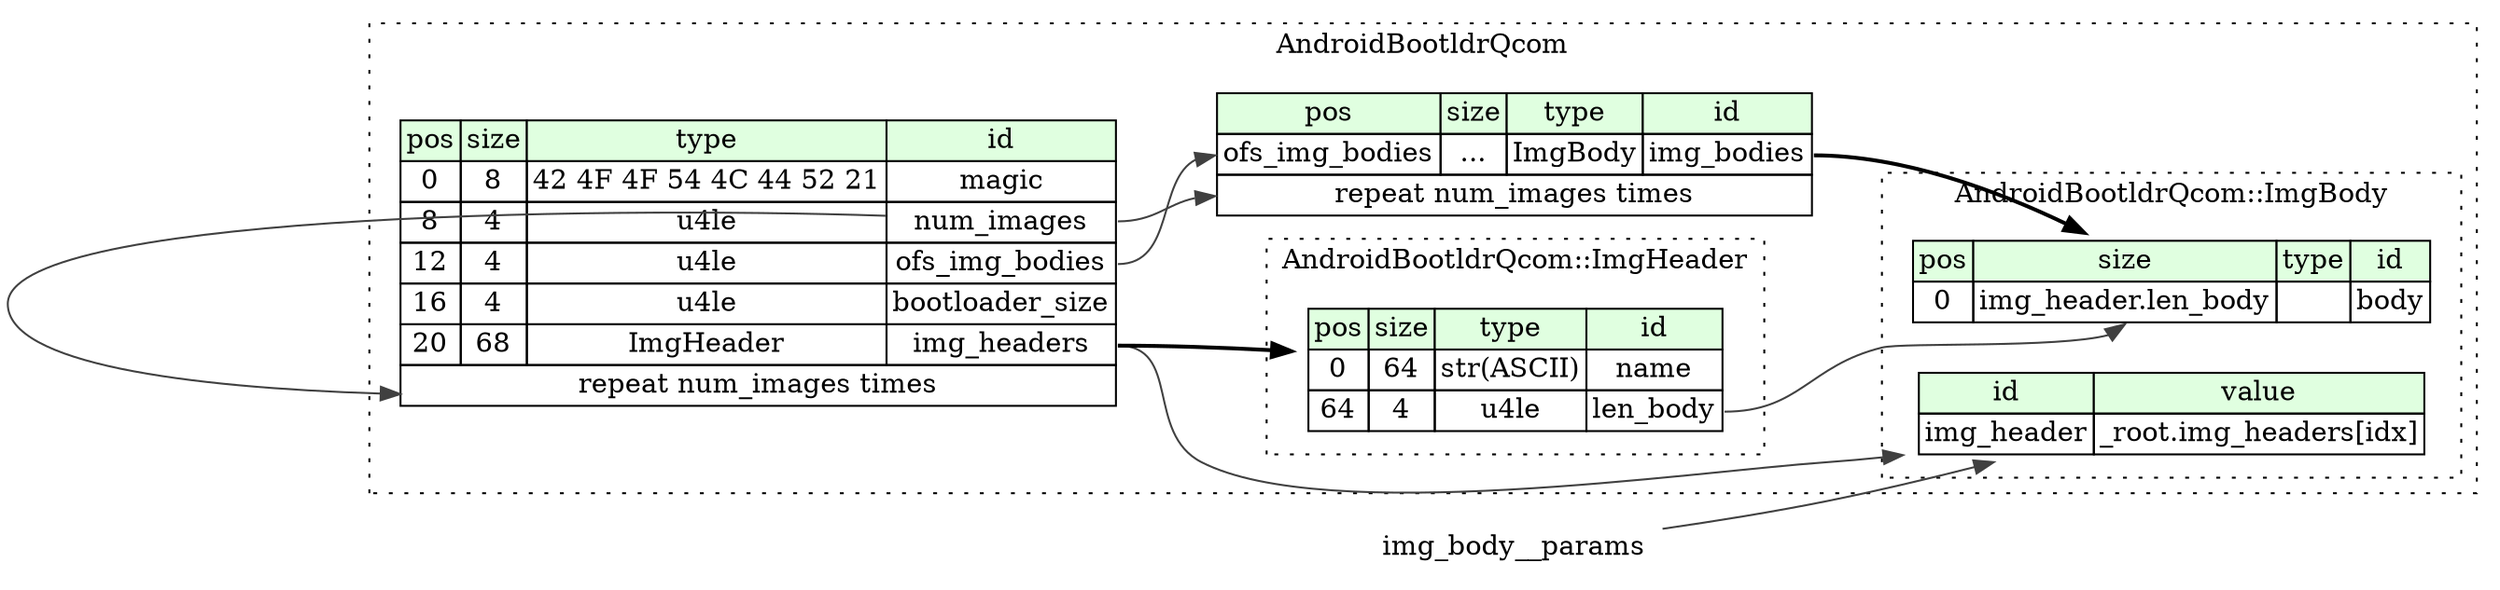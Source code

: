 digraph {
	rankdir=LR;
	node [shape=plaintext];
	subgraph cluster__android_bootldr_qcom {
		label="AndroidBootldrQcom";
		graph[style=dotted];

		android_bootldr_qcom__seq [label=<<TABLE BORDER="0" CELLBORDER="1" CELLSPACING="0">
			<TR><TD BGCOLOR="#E0FFE0">pos</TD><TD BGCOLOR="#E0FFE0">size</TD><TD BGCOLOR="#E0FFE0">type</TD><TD BGCOLOR="#E0FFE0">id</TD></TR>
			<TR><TD PORT="magic_pos">0</TD><TD PORT="magic_size">8</TD><TD>42 4F 4F 54 4C 44 52 21</TD><TD PORT="magic_type">magic</TD></TR>
			<TR><TD PORT="num_images_pos">8</TD><TD PORT="num_images_size">4</TD><TD>u4le</TD><TD PORT="num_images_type">num_images</TD></TR>
			<TR><TD PORT="ofs_img_bodies_pos">12</TD><TD PORT="ofs_img_bodies_size">4</TD><TD>u4le</TD><TD PORT="ofs_img_bodies_type">ofs_img_bodies</TD></TR>
			<TR><TD PORT="bootloader_size_pos">16</TD><TD PORT="bootloader_size_size">4</TD><TD>u4le</TD><TD PORT="bootloader_size_type">bootloader_size</TD></TR>
			<TR><TD PORT="img_headers_pos">20</TD><TD PORT="img_headers_size">68</TD><TD>ImgHeader</TD><TD PORT="img_headers_type">img_headers</TD></TR>
			<TR><TD COLSPAN="4" PORT="img_headers__repeat">repeat num_images times</TD></TR>
		</TABLE>>];
		android_bootldr_qcom__inst__img_bodies [label=<<TABLE BORDER="0" CELLBORDER="1" CELLSPACING="0">
			<TR><TD BGCOLOR="#E0FFE0">pos</TD><TD BGCOLOR="#E0FFE0">size</TD><TD BGCOLOR="#E0FFE0">type</TD><TD BGCOLOR="#E0FFE0">id</TD></TR>
			<TR><TD PORT="img_bodies_pos">ofs_img_bodies</TD><TD PORT="img_bodies_size">...</TD><TD>ImgBody</TD><TD PORT="img_bodies_type">img_bodies</TD></TR>
			<TR><TD COLSPAN="4" PORT="img_bodies__repeat">repeat num_images times</TD></TR>
		</TABLE>>];
		subgraph cluster__img_body {
			label="AndroidBootldrQcom::ImgBody";
			graph[style=dotted];

			img_body__seq [label=<<TABLE BORDER="0" CELLBORDER="1" CELLSPACING="0">
				<TR><TD BGCOLOR="#E0FFE0">pos</TD><TD BGCOLOR="#E0FFE0">size</TD><TD BGCOLOR="#E0FFE0">type</TD><TD BGCOLOR="#E0FFE0">id</TD></TR>
				<TR><TD PORT="body_pos">0</TD><TD PORT="body_size">img_header.len_body</TD><TD></TD><TD PORT="body_type">body</TD></TR>
			</TABLE>>];
			img_body__inst__img_header [label=<<TABLE BORDER="0" CELLBORDER="1" CELLSPACING="0">
				<TR><TD BGCOLOR="#E0FFE0">id</TD><TD BGCOLOR="#E0FFE0">value</TD></TR>
				<TR><TD>img_header</TD><TD>_root.img_headers[idx]</TD></TR>
			</TABLE>>];
		}
		subgraph cluster__img_header {
			label="AndroidBootldrQcom::ImgHeader";
			graph[style=dotted];

			img_header__seq [label=<<TABLE BORDER="0" CELLBORDER="1" CELLSPACING="0">
				<TR><TD BGCOLOR="#E0FFE0">pos</TD><TD BGCOLOR="#E0FFE0">size</TD><TD BGCOLOR="#E0FFE0">type</TD><TD BGCOLOR="#E0FFE0">id</TD></TR>
				<TR><TD PORT="name_pos">0</TD><TD PORT="name_size">64</TD><TD>str(ASCII)</TD><TD PORT="name_type">name</TD></TR>
				<TR><TD PORT="len_body_pos">64</TD><TD PORT="len_body_size">4</TD><TD>u4le</TD><TD PORT="len_body_type">len_body</TD></TR>
			</TABLE>>];
		}
	}
	android_bootldr_qcom__seq:img_headers_type -> img_header__seq [style=bold];
	android_bootldr_qcom__seq:num_images_type -> android_bootldr_qcom__seq:img_headers__repeat [color="#404040"];
	android_bootldr_qcom__seq:ofs_img_bodies_type -> android_bootldr_qcom__inst__img_bodies:img_bodies_pos [color="#404040"];
	android_bootldr_qcom__inst__img_bodies:img_bodies_type -> img_body__seq [style=bold];
	android_bootldr_qcom__seq:num_images_type -> android_bootldr_qcom__inst__img_bodies:img_bodies__repeat [color="#404040"];
	img_header__seq:len_body_type -> img_body__seq:body_size [color="#404040"];
	android_bootldr_qcom__seq:img_headers_type -> img_body__inst__img_header [color="#404040"];
	img_body__params:idx_type -> img_body__inst__img_header [color="#404040"];
}
